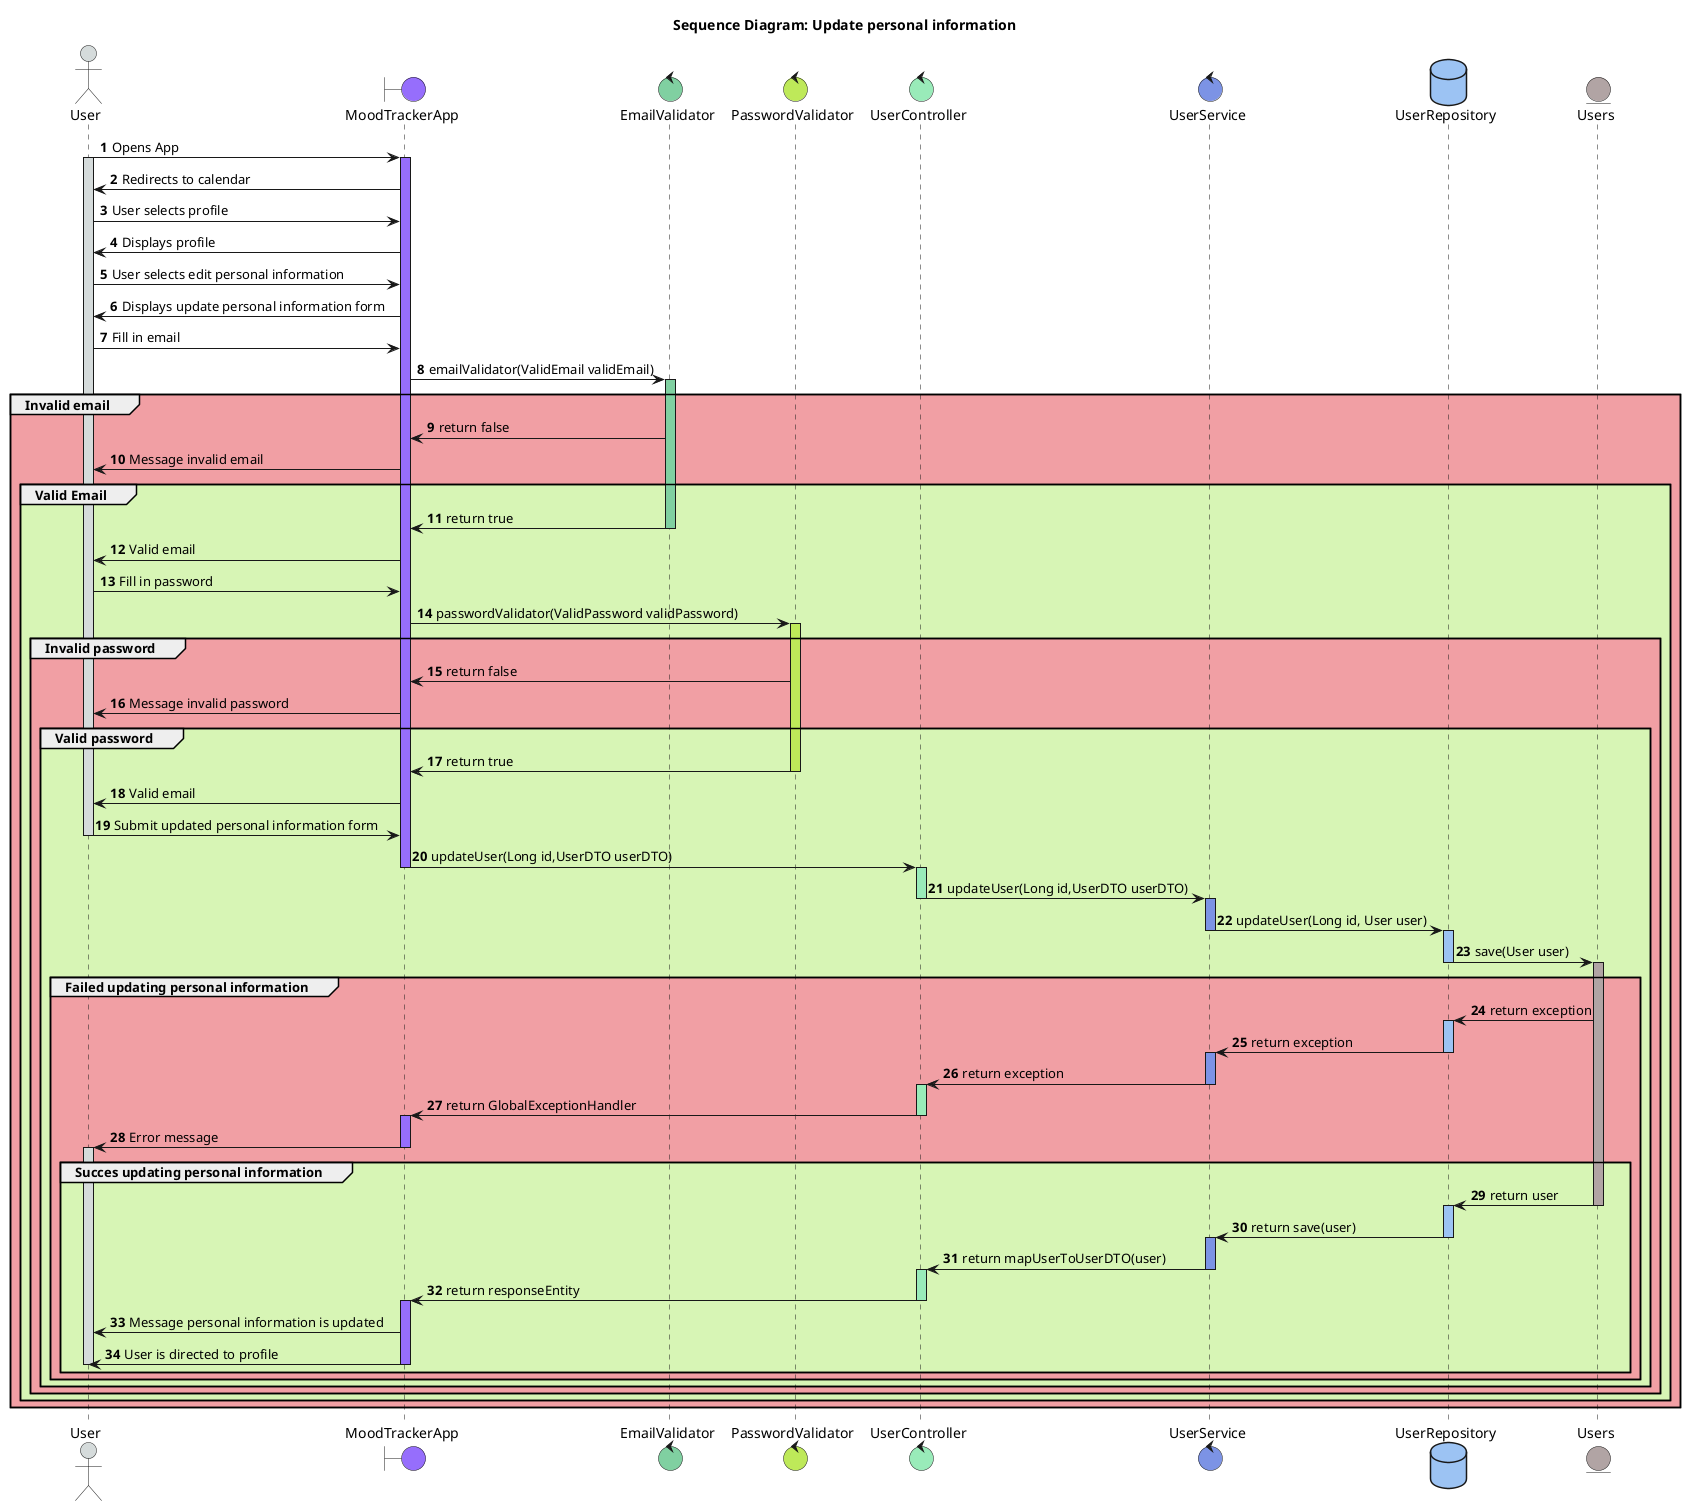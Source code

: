 @startuml
title Sequence Diagram: Update personal information

actor User #D5DBDB
boundary MoodTrackerApp #966efc
control EmailValidator #80d0a1
control PasswordValidator #bee959
control UserController #99ebb9
control UserService #7c93e5
database UserRepository #9cc3f3
entity Users #B1A4A4

!$color_success = '#d7f5b5'
!$color_failure = '#f19fa4'

participant User
participant MoodTrackerApp
participant EmailValidator
participant PasswordValidator
participant UserController
participant UserService
participant UserRepository
participant Users

autonumber

User -> MoodTrackerApp: Opens App
activate User #D5DBDB
activate MoodTrackerApp #966efc
MoodTrackerApp -> User: Redirects to calendar
User -> MoodTrackerApp: User selects profile
MoodTrackerApp -> User: Displays profile
User -> MoodTrackerApp: User selects edit personal information
MoodTrackerApp -> User: Displays update personal information form

User -> MoodTrackerApp: Fill in email

 MoodTrackerApp -> EmailValidator: emailValidator(ValidEmail validEmail)
activate EmailValidator #80d0a1

group $color_failure Invalid email

    EmailValidator -> MoodTrackerApp: return false

    MoodTrackerApp -> User: Message invalid email

    group $color_success Valid Email

        EmailValidator -> MoodTrackerApp: return true
        deactivate EmailValidator

        MoodTrackerApp -> User: Valid email

        User -> MoodTrackerApp: Fill in password

        MoodTrackerApp -> PasswordValidator: passwordValidator(ValidPassword validPassword)
        activate PasswordValidator #bee959

        group $color_failure Invalid password

            PasswordValidator -> MoodTrackerApp: return false

            MoodTrackerApp -> User: Message invalid password

            group $color_success Valid password

                PasswordValidator -> MoodTrackerApp: return true
                deactivate PasswordValidator

                MoodTrackerApp -> User: Valid email

                User -> MoodTrackerApp: Submit updated personal information form
                deactivate User

                MoodTrackerApp -> UserController: updateUser(Long id,UserDTO userDTO)
                deactivate MoodTrackerApp
                activate UserController #99ebb9

                UserController -> UserService: updateUser(Long id,UserDTO userDTO)
                deactivate UserController
                activate UserService #7c93e5

                UserService -> UserRepository: updateUser(Long id, User user)
                deactivate UserService
                activate UserRepository #9cc3f3

                UserRepository -> Users: save(User user)
                deactivate UserRepository
                activate Users #B1A4A4

                group $color_failure Failed updating personal information

                    Users -> UserRepository: return exception
                    activate UserRepository #9cc3f3

                    UserRepository -> UserService: return exception
                    deactivate UserRepository
                    activate UserService #7c93e5

                    UserService -> UserController: return exception
                    deactivate UserService
                    activate UserController #99ebb9

                    UserController -> MoodTrackerApp: return GlobalExceptionHandler
                    deactivate UserController
                    activate MoodTrackerApp #966efc

                    MoodTrackerApp -> User: Error message
                    deactivate MoodTrackerApp
                    activate User #D5DBDB

                    group $color_success Succes updating personal information

                        Users -> UserRepository: return user
                        deactivate Users
                        activate UserRepository #9cc3f3

                        UserRepository -> UserService: return save(user)
                        deactivate UserRepository
                        activate UserService #7c93e5

                        UserService -> UserController: return mapUserToUserDTO(user)
                        deactivate UserService
                        activate UserController #99ebb9

                        UserController -> MoodTrackerApp: return responseEntity
                        deactivate UserController
                        activate MoodTrackerApp #966efc

                        MoodTrackerApp -> User: Message personal information is updated
                        MoodTrackerApp -> User: User is directed to profile
                        deactivate MoodTrackerApp
                        deactivate User
                    end
                end
            end
        end
    end
end



@enduml